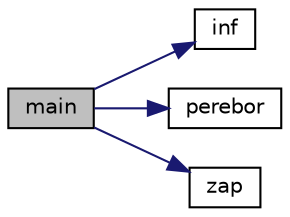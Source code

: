 digraph "main"
{
 // LATEX_PDF_SIZE
  edge [fontname="Helvetica",fontsize="10",labelfontname="Helvetica",labelfontsize="10"];
  node [fontname="Helvetica",fontsize="10",shape=record];
  rankdir="LR";
  Node1 [label="main",height=0.2,width=0.4,color="black", fillcolor="grey75", style="filled", fontcolor="black",tooltip="Головна функція."];
  Node1 -> Node2 [color="midnightblue",fontsize="10",style="solid",fontname="Helvetica"];
  Node2 [label="inf",height=0.2,width=0.4,color="black", fillcolor="white", style="filled",URL="$main_8c.html#a90111cb9751a9750e275b9264e11dae8",tooltip="@function inf"];
  Node1 -> Node3 [color="midnightblue",fontsize="10",style="solid",fontname="Helvetica"];
  Node3 [label="perebor",height=0.2,width=0.4,color="black", fillcolor="white", style="filled",URL="$main_8c.html#a948c0d3d0ac4345052ecb51696885872",tooltip="@fuction perebor"];
  Node1 -> Node4 [color="midnightblue",fontsize="10",style="solid",fontname="Helvetica"];
  Node4 [label="zap",height=0.2,width=0.4,color="black", fillcolor="white", style="filled",URL="$main_8c.html#a4984f64f0122b4113fa3e25411576f7f",tooltip="@fuction zap"];
}
